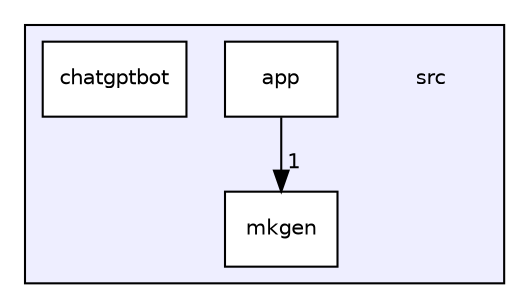 digraph "src" {
  compound=true
  node [ fontsize="10", fontname="Helvetica"];
  edge [ labelfontsize="10", labelfontname="Helvetica"];
  subgraph clusterdir_68267d1309a1af8e8297ef4c3efbcdba {
    graph [ bgcolor="#eeeeff", pencolor="black", label="" URL="dir_68267d1309a1af8e8297ef4c3efbcdba.html"];
    dir_68267d1309a1af8e8297ef4c3efbcdba [shape=plaintext label="src"];
    dir_5194e5fea318fda12687127c23f8aba1 [shape=box label="app" color="black" fillcolor="white" style="filled" URL="dir_5194e5fea318fda12687127c23f8aba1.html"];
    dir_0a6c4ef7764980e58ad3a5651c1bbe7b [shape=box label="chatgptbot" color="black" fillcolor="white" style="filled" URL="dir_0a6c4ef7764980e58ad3a5651c1bbe7b.html"];
    dir_4c02996fcb042dba6b178734744f3448 [shape=box label="mkgen" color="black" fillcolor="white" style="filled" URL="dir_4c02996fcb042dba6b178734744f3448.html"];
  }
  dir_5194e5fea318fda12687127c23f8aba1->dir_4c02996fcb042dba6b178734744f3448 [headlabel="1", labeldistance=1.5 headhref="dir_000001_000003.html"];
}
